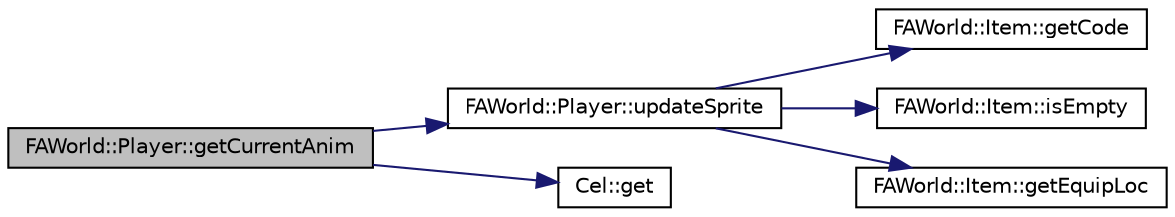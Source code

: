 digraph G
{
  edge [fontname="Helvetica",fontsize="10",labelfontname="Helvetica",labelfontsize="10"];
  node [fontname="Helvetica",fontsize="10",shape=record];
  rankdir="LR";
  Node1 [label="FAWorld::Player::getCurrentAnim",height=0.2,width=0.4,color="black", fillcolor="grey75", style="filled" fontcolor="black"];
  Node1 -> Node2 [color="midnightblue",fontsize="10",style="solid",fontname="Helvetica"];
  Node2 [label="FAWorld::Player::updateSprite",height=0.2,width=0.4,color="black", fillcolor="white", style="filled",URL="$class_f_a_world_1_1_player.html#af4dc40030e9bbac29582ac3a6411df80"];
  Node2 -> Node3 [color="midnightblue",fontsize="10",style="solid",fontname="Helvetica"];
  Node3 [label="FAWorld::Item::getCode",height=0.2,width=0.4,color="black", fillcolor="white", style="filled",URL="$class_f_a_world_1_1_item.html#aecde209b06ff8ab8fe42450b09eb5411"];
  Node2 -> Node4 [color="midnightblue",fontsize="10",style="solid",fontname="Helvetica"];
  Node4 [label="FAWorld::Item::isEmpty",height=0.2,width=0.4,color="black", fillcolor="white", style="filled",URL="$class_f_a_world_1_1_item.html#aa93072efcb6eff29b43d82297470e2c1"];
  Node2 -> Node5 [color="midnightblue",fontsize="10",style="solid",fontname="Helvetica"];
  Node5 [label="FAWorld::Item::getEquipLoc",height=0.2,width=0.4,color="black", fillcolor="white", style="filled",URL="$class_f_a_world_1_1_item.html#aa72f2bacafd5067ba4add0d8e8918311"];
  Node1 -> Node6 [color="midnightblue",fontsize="10",style="solid",fontname="Helvetica"];
  Node6 [label="Cel::get",height=0.2,width=0.4,color="black", fillcolor="white", style="filled",URL="$namespace_cel.html#a4e01b99470fde6ba49817d25dc1e2bc6"];
}
